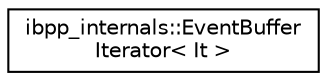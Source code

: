 digraph "Graphical Class Hierarchy"
{
 // LATEX_PDF_SIZE
  edge [fontname="Helvetica",fontsize="10",labelfontname="Helvetica",labelfontsize="10"];
  node [fontname="Helvetica",fontsize="10",shape=record];
  rankdir="LR";
  Node0 [label="ibpp_internals::EventBuffer\lIterator\< It \>",height=0.2,width=0.4,color="black", fillcolor="white", style="filled",URL="$structibpp__internals_1_1EventBufferIterator.html",tooltip=" "];
}
